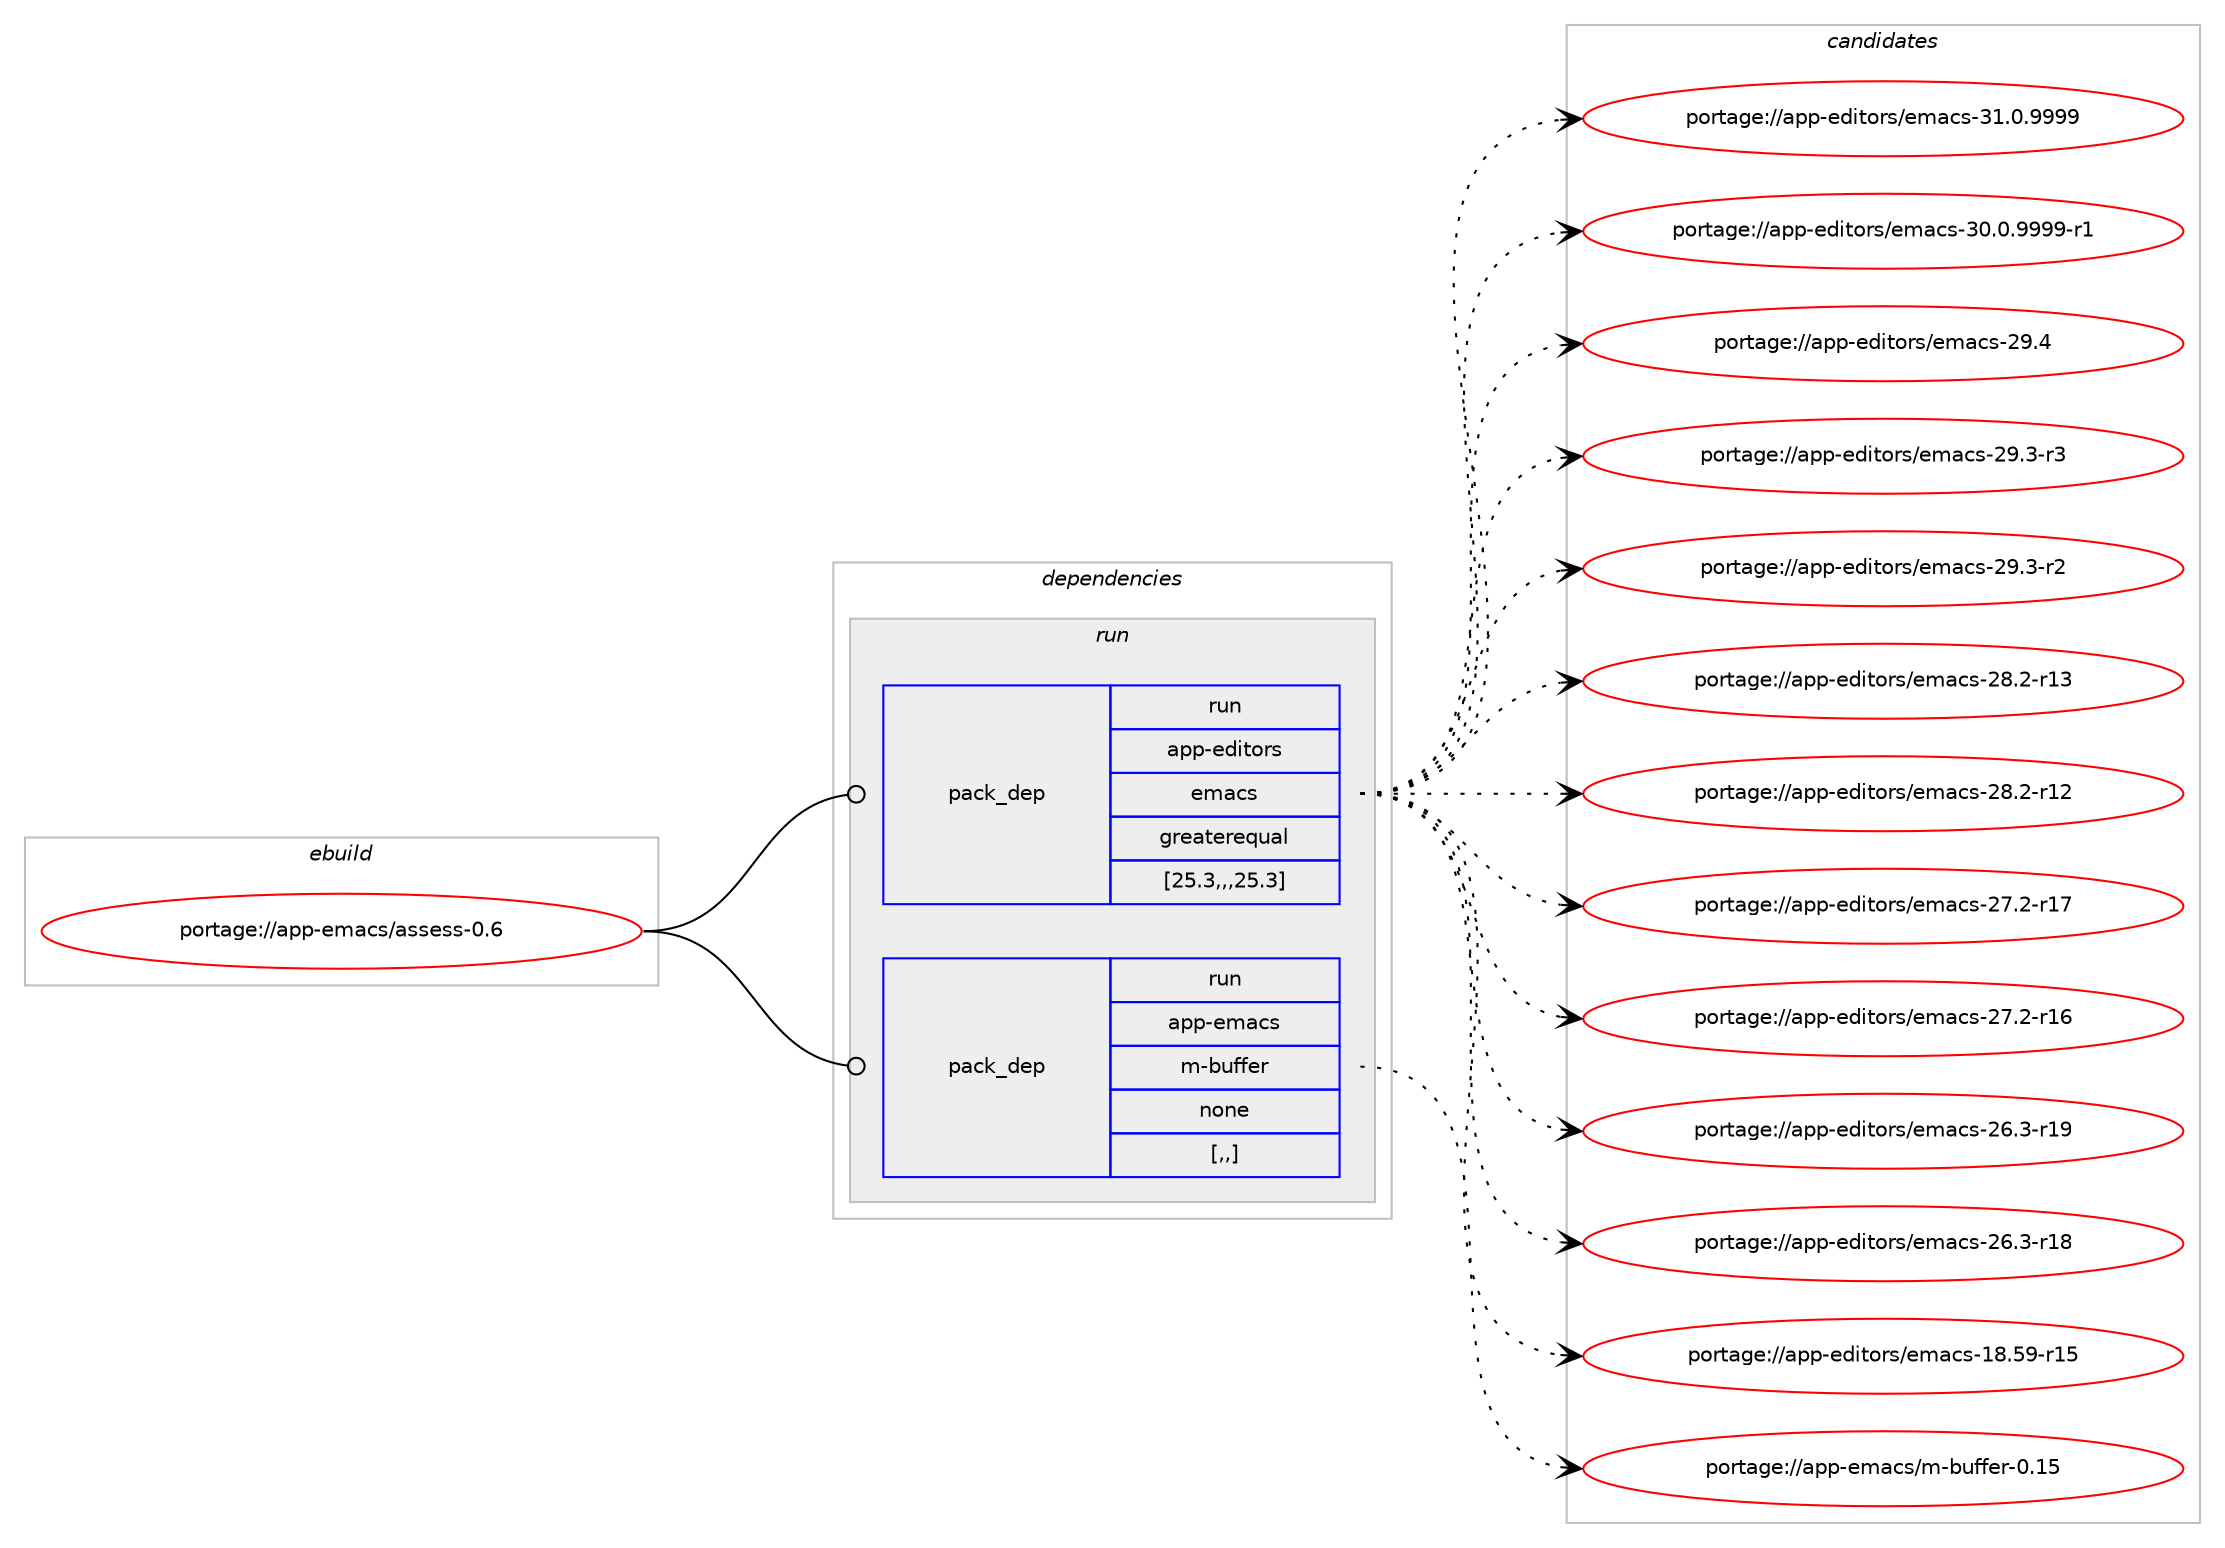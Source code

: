 digraph prolog {

# *************
# Graph options
# *************

newrank=true;
concentrate=true;
compound=true;
graph [rankdir=LR,fontname=Helvetica,fontsize=10,ranksep=1.5];#, ranksep=2.5, nodesep=0.2];
edge  [arrowhead=vee];
node  [fontname=Helvetica,fontsize=10];

# **********
# The ebuild
# **********

subgraph cluster_leftcol {
color=gray;
label=<<i>ebuild</i>>;
id [label="portage://app-emacs/assess-0.6", color=red, width=4, href="../app-emacs/assess-0.6.svg"];
}

# ****************
# The dependencies
# ****************

subgraph cluster_midcol {
color=gray;
label=<<i>dependencies</i>>;
subgraph cluster_compile {
fillcolor="#eeeeee";
style=filled;
label=<<i>compile</i>>;
}
subgraph cluster_compileandrun {
fillcolor="#eeeeee";
style=filled;
label=<<i>compile and run</i>>;
}
subgraph cluster_run {
fillcolor="#eeeeee";
style=filled;
label=<<i>run</i>>;
subgraph pack15939 {
dependency22224 [label=<<TABLE BORDER="0" CELLBORDER="1" CELLSPACING="0" CELLPADDING="4" WIDTH="220"><TR><TD ROWSPAN="6" CELLPADDING="30">pack_dep</TD></TR><TR><TD WIDTH="110">run</TD></TR><TR><TD>app-editors</TD></TR><TR><TD>emacs</TD></TR><TR><TD>greaterequal</TD></TR><TR><TD>[25.3,,,25.3]</TD></TR></TABLE>>, shape=none, color=blue];
}
id:e -> dependency22224:w [weight=20,style="solid",arrowhead="odot"];
subgraph pack15940 {
dependency22225 [label=<<TABLE BORDER="0" CELLBORDER="1" CELLSPACING="0" CELLPADDING="4" WIDTH="220"><TR><TD ROWSPAN="6" CELLPADDING="30">pack_dep</TD></TR><TR><TD WIDTH="110">run</TD></TR><TR><TD>app-emacs</TD></TR><TR><TD>m-buffer</TD></TR><TR><TD>none</TD></TR><TR><TD>[,,]</TD></TR></TABLE>>, shape=none, color=blue];
}
id:e -> dependency22225:w [weight=20,style="solid",arrowhead="odot"];
}
}

# **************
# The candidates
# **************

subgraph cluster_choices {
rank=same;
color=gray;
label=<<i>candidates</i>>;

subgraph choice15939 {
color=black;
nodesep=1;
choice971121124510110010511611111411547101109979911545514946484657575757 [label="portage://app-editors/emacs-31.0.9999", color=red, width=4,href="../app-editors/emacs-31.0.9999.svg"];
choice9711211245101100105116111114115471011099799115455148464846575757574511449 [label="portage://app-editors/emacs-30.0.9999-r1", color=red, width=4,href="../app-editors/emacs-30.0.9999-r1.svg"];
choice97112112451011001051161111141154710110997991154550574652 [label="portage://app-editors/emacs-29.4", color=red, width=4,href="../app-editors/emacs-29.4.svg"];
choice971121124510110010511611111411547101109979911545505746514511451 [label="portage://app-editors/emacs-29.3-r3", color=red, width=4,href="../app-editors/emacs-29.3-r3.svg"];
choice971121124510110010511611111411547101109979911545505746514511450 [label="portage://app-editors/emacs-29.3-r2", color=red, width=4,href="../app-editors/emacs-29.3-r2.svg"];
choice97112112451011001051161111141154710110997991154550564650451144951 [label="portage://app-editors/emacs-28.2-r13", color=red, width=4,href="../app-editors/emacs-28.2-r13.svg"];
choice97112112451011001051161111141154710110997991154550564650451144950 [label="portage://app-editors/emacs-28.2-r12", color=red, width=4,href="../app-editors/emacs-28.2-r12.svg"];
choice97112112451011001051161111141154710110997991154550554650451144955 [label="portage://app-editors/emacs-27.2-r17", color=red, width=4,href="../app-editors/emacs-27.2-r17.svg"];
choice97112112451011001051161111141154710110997991154550554650451144954 [label="portage://app-editors/emacs-27.2-r16", color=red, width=4,href="../app-editors/emacs-27.2-r16.svg"];
choice97112112451011001051161111141154710110997991154550544651451144957 [label="portage://app-editors/emacs-26.3-r19", color=red, width=4,href="../app-editors/emacs-26.3-r19.svg"];
choice97112112451011001051161111141154710110997991154550544651451144956 [label="portage://app-editors/emacs-26.3-r18", color=red, width=4,href="../app-editors/emacs-26.3-r18.svg"];
choice9711211245101100105116111114115471011099799115454956465357451144953 [label="portage://app-editors/emacs-18.59-r15", color=red, width=4,href="../app-editors/emacs-18.59-r15.svg"];
dependency22224:e -> choice971121124510110010511611111411547101109979911545514946484657575757:w [style=dotted,weight="100"];
dependency22224:e -> choice9711211245101100105116111114115471011099799115455148464846575757574511449:w [style=dotted,weight="100"];
dependency22224:e -> choice97112112451011001051161111141154710110997991154550574652:w [style=dotted,weight="100"];
dependency22224:e -> choice971121124510110010511611111411547101109979911545505746514511451:w [style=dotted,weight="100"];
dependency22224:e -> choice971121124510110010511611111411547101109979911545505746514511450:w [style=dotted,weight="100"];
dependency22224:e -> choice97112112451011001051161111141154710110997991154550564650451144951:w [style=dotted,weight="100"];
dependency22224:e -> choice97112112451011001051161111141154710110997991154550564650451144950:w [style=dotted,weight="100"];
dependency22224:e -> choice97112112451011001051161111141154710110997991154550554650451144955:w [style=dotted,weight="100"];
dependency22224:e -> choice97112112451011001051161111141154710110997991154550554650451144954:w [style=dotted,weight="100"];
dependency22224:e -> choice97112112451011001051161111141154710110997991154550544651451144957:w [style=dotted,weight="100"];
dependency22224:e -> choice97112112451011001051161111141154710110997991154550544651451144956:w [style=dotted,weight="100"];
dependency22224:e -> choice9711211245101100105116111114115471011099799115454956465357451144953:w [style=dotted,weight="100"];
}
subgraph choice15940 {
color=black;
nodesep=1;
choice971121124510110997991154710945981171021021011144548464953 [label="portage://app-emacs/m-buffer-0.15", color=red, width=4,href="../app-emacs/m-buffer-0.15.svg"];
dependency22225:e -> choice971121124510110997991154710945981171021021011144548464953:w [style=dotted,weight="100"];
}
}

}
